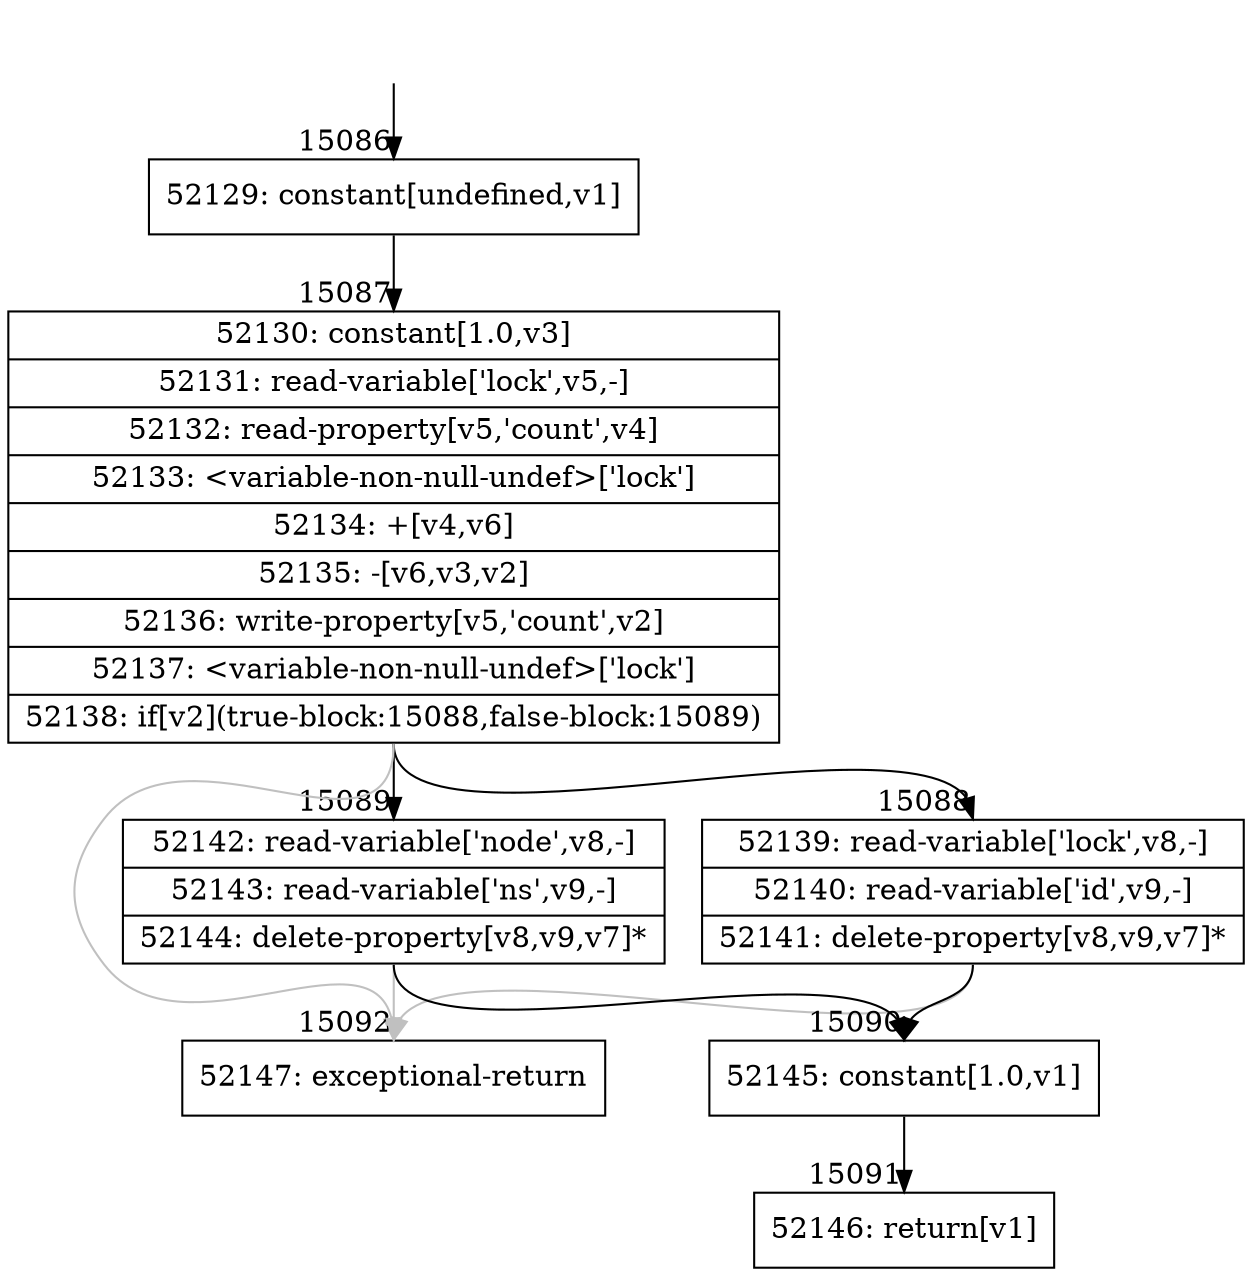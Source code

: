 digraph {
rankdir="TD"
BB_entry1411[shape=none,label=""];
BB_entry1411 -> BB15086 [tailport=s, headport=n, headlabel="    15086"]
BB15086 [shape=record label="{52129: constant[undefined,v1]}" ] 
BB15086 -> BB15087 [tailport=s, headport=n, headlabel="      15087"]
BB15087 [shape=record label="{52130: constant[1.0,v3]|52131: read-variable['lock',v5,-]|52132: read-property[v5,'count',v4]|52133: \<variable-non-null-undef\>['lock']|52134: +[v4,v6]|52135: -[v6,v3,v2]|52136: write-property[v5,'count',v2]|52137: \<variable-non-null-undef\>['lock']|52138: if[v2](true-block:15088,false-block:15089)}" ] 
BB15087 -> BB15088 [tailport=s, headport=n, headlabel="      15088"]
BB15087 -> BB15089 [tailport=s, headport=n, headlabel="      15089"]
BB15087 -> BB15092 [tailport=s, headport=n, color=gray, headlabel="      15092"]
BB15088 [shape=record label="{52139: read-variable['lock',v8,-]|52140: read-variable['id',v9,-]|52141: delete-property[v8,v9,v7]*}" ] 
BB15088 -> BB15090 [tailport=s, headport=n, headlabel="      15090"]
BB15088 -> BB15092 [tailport=s, headport=n, color=gray]
BB15089 [shape=record label="{52142: read-variable['node',v8,-]|52143: read-variable['ns',v9,-]|52144: delete-property[v8,v9,v7]*}" ] 
BB15089 -> BB15090 [tailport=s, headport=n]
BB15089 -> BB15092 [tailport=s, headport=n, color=gray]
BB15090 [shape=record label="{52145: constant[1.0,v1]}" ] 
BB15090 -> BB15091 [tailport=s, headport=n, headlabel="      15091"]
BB15091 [shape=record label="{52146: return[v1]}" ] 
BB15092 [shape=record label="{52147: exceptional-return}" ] 
//#$~ 8924
}
